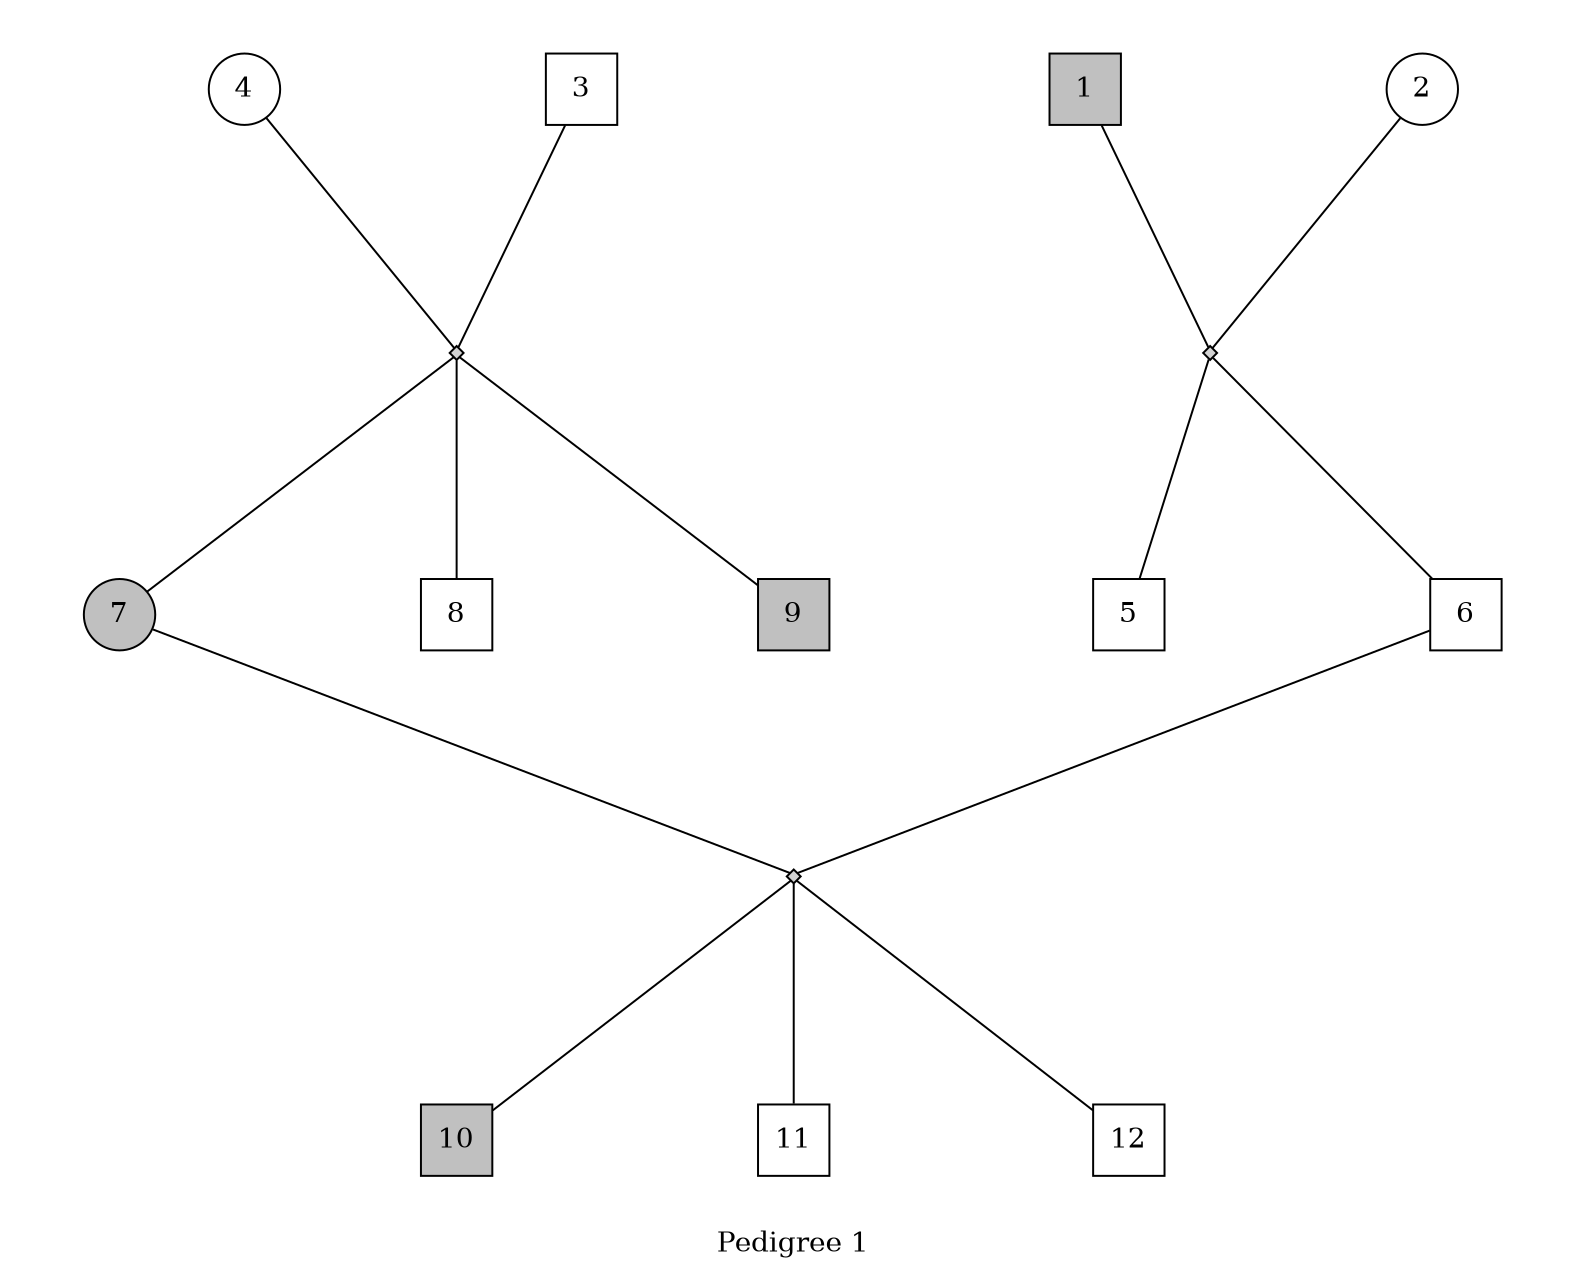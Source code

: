 digraph Ped_1 {
size ="11,8.5" ;
ratio ="fill" ;
mincross = 2.0 ;
label="Pedigree 1" ;
"4" [shape=circle, style=filled,fillcolor=white] ;
"5" [shape=box,regular=1, style=filled,fillcolor=white] ;
"6" [shape=box,regular=1, style=filled,fillcolor=white] ;
"7" [shape=circle, style=filled,fillcolor=grey] ;
"8" [shape=box,regular=1, style=filled,fillcolor=white] ;
"9" [shape=box,regular=1, style=filled,fillcolor=grey] ;
"10" [shape=box,regular=1, style=filled,fillcolor=grey] ;
"11" [shape=box,regular=1, style=filled,fillcolor=white] ;
"12" [shape=box,regular=1, style=filled,fillcolor=white] ;
"1" [shape=box,regular=1, style=filled,fillcolor=grey] ;
"2" [shape=circle, style=filled,fillcolor=white] ;
"3" [shape=box,regular=1, style=filled,fillcolor=white] ;
"3x4"[shape=diamond,style=filled,label="",height=.1,width=.1] ;
"3" -> "3x4" [dir=none, weight=1] ;
"4" -> "3x4" [dir=none, weight=1] ;
"3x4" -> "7" [dir=none, weight=2] ;
"3x4" -> "8" [dir=none, weight=2] ;
"3x4" -> "9" [dir=none, weight=2] ;
"6x7"[shape=diamond,style=filled,label="",height=.1,width=.1] ;
"6" -> "6x7" [dir=none, weight=1] ;
"7" -> "6x7" [dir=none, weight=1] ;
"6x7" -> "10" [dir=none, weight=2] ;
"6x7" -> "11" [dir=none, weight=2] ;
"6x7" -> "12" [dir=none, weight=2] ;
"1x2"[shape=diamond,style=filled,label="",height=.1,width=.1] ;
"1" -> "1x2" [dir=none, weight=1] ;
"2" -> "1x2" [dir=none, weight=1] ;
"1x2" -> "5" [dir=none, weight=2] ;
"1x2" -> "6" [dir=none, weight=2] ;
}
